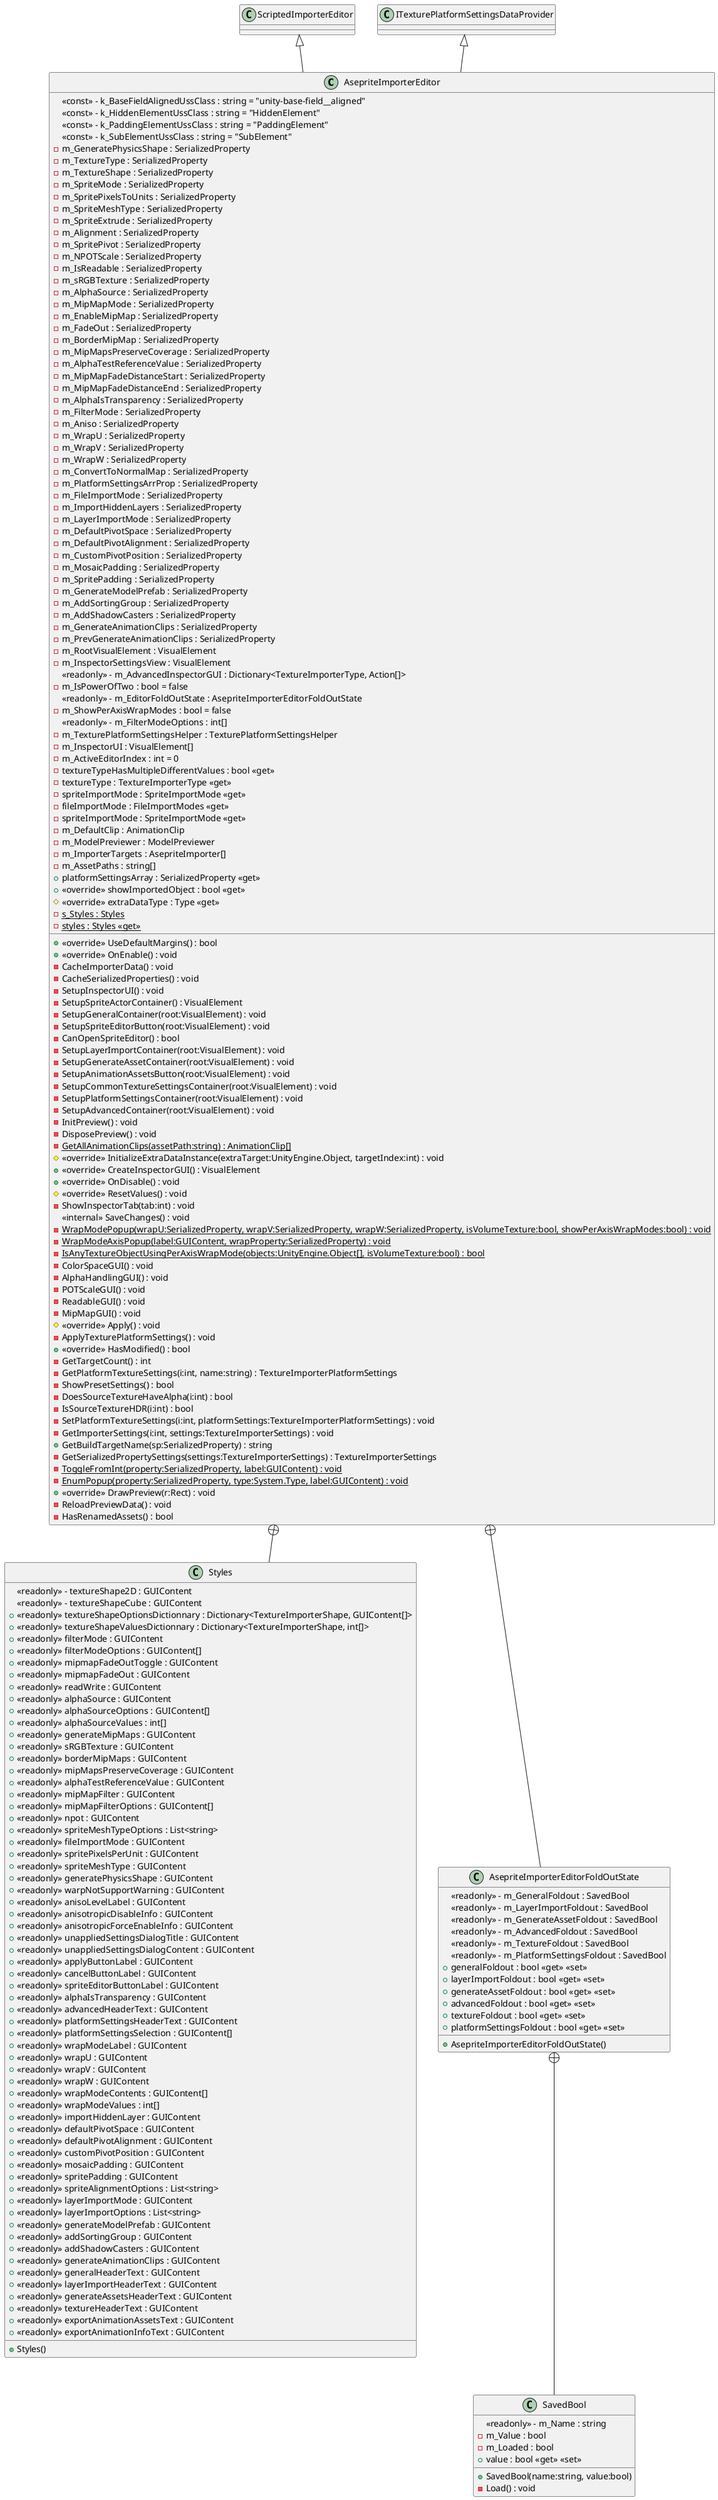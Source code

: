 @startuml
class AsepriteImporterEditor {
    <<const>> - k_BaseFieldAlignedUssClass : string = "unity-base-field__aligned"
    <<const>> - k_HiddenElementUssClass : string = "HiddenElement"
    <<const>> - k_PaddingElementUssClass : string = "PaddingElement"
    <<const>> - k_SubElementUssClass : string = "SubElement"
    - m_GeneratePhysicsShape : SerializedProperty
    - m_TextureType : SerializedProperty
    - m_TextureShape : SerializedProperty
    - m_SpriteMode : SerializedProperty
    - m_SpritePixelsToUnits : SerializedProperty
    - m_SpriteMeshType : SerializedProperty
    - m_SpriteExtrude : SerializedProperty
    - m_Alignment : SerializedProperty
    - m_SpritePivot : SerializedProperty
    - m_NPOTScale : SerializedProperty
    - m_IsReadable : SerializedProperty
    - m_sRGBTexture : SerializedProperty
    - m_AlphaSource : SerializedProperty
    - m_MipMapMode : SerializedProperty
    - m_EnableMipMap : SerializedProperty
    - m_FadeOut : SerializedProperty
    - m_BorderMipMap : SerializedProperty
    - m_MipMapsPreserveCoverage : SerializedProperty
    - m_AlphaTestReferenceValue : SerializedProperty
    - m_MipMapFadeDistanceStart : SerializedProperty
    - m_MipMapFadeDistanceEnd : SerializedProperty
    - m_AlphaIsTransparency : SerializedProperty
    - m_FilterMode : SerializedProperty
    - m_Aniso : SerializedProperty
    - m_WrapU : SerializedProperty
    - m_WrapV : SerializedProperty
    - m_WrapW : SerializedProperty
    - m_ConvertToNormalMap : SerializedProperty
    - m_PlatformSettingsArrProp : SerializedProperty
    - m_FileImportMode : SerializedProperty
    - m_ImportHiddenLayers : SerializedProperty
    - m_LayerImportMode : SerializedProperty
    - m_DefaultPivotSpace : SerializedProperty
    - m_DefaultPivotAlignment : SerializedProperty
    - m_CustomPivotPosition : SerializedProperty
    - m_MosaicPadding : SerializedProperty
    - m_SpritePadding : SerializedProperty
    - m_GenerateModelPrefab : SerializedProperty
    - m_AddSortingGroup : SerializedProperty
    - m_AddShadowCasters : SerializedProperty
    - m_GenerateAnimationClips : SerializedProperty
    - m_PrevGenerateAnimationClips : SerializedProperty
    - m_RootVisualElement : VisualElement
    - m_InspectorSettingsView : VisualElement
    <<readonly>> - m_AdvancedInspectorGUI : Dictionary<TextureImporterType, Action[]>
    - m_IsPowerOfTwo : bool = false
    <<readonly>> - m_EditorFoldOutState : AsepriteImporterEditorFoldOutState
    - m_ShowPerAxisWrapModes : bool = false
    <<readonly>> - m_FilterModeOptions : int[]
    - m_TexturePlatformSettingsHelper : TexturePlatformSettingsHelper
    - m_InspectorUI : VisualElement[]
    - m_ActiveEditorIndex : int = 0
    - textureTypeHasMultipleDifferentValues : bool <<get>>
    - textureType : TextureImporterType <<get>>
    - spriteImportMode : SpriteImportMode <<get>>
    - fileImportMode : FileImportModes <<get>>
    - spriteImportMode : SpriteImportMode <<get>>
    - m_DefaultClip : AnimationClip
    - m_ModelPreviewer : ModelPreviewer
    - m_ImporterTargets : AsepriteImporter[]
    - m_AssetPaths : string[]
    + platformSettingsArray : SerializedProperty <<get>>
    + <<override>> showImportedObject : bool <<get>>
    + <<override>> UseDefaultMargins() : bool
    + <<override>> OnEnable() : void
    - CacheImporterData() : void
    - CacheSerializedProperties() : void
    - SetupInspectorUI() : void
    - SetupSpriteActorContainer() : VisualElement
    - SetupGeneralContainer(root:VisualElement) : void
    - SetupSpriteEditorButton(root:VisualElement) : void
    - CanOpenSpriteEditor() : bool
    - SetupLayerImportContainer(root:VisualElement) : void
    - SetupGenerateAssetContainer(root:VisualElement) : void
    - SetupAnimationAssetsButton(root:VisualElement) : void
    - SetupCommonTextureSettingsContainer(root:VisualElement) : void
    - SetupPlatformSettingsContainer(root:VisualElement) : void
    - SetupAdvancedContainer(root:VisualElement) : void
    - InitPreview() : void
    - DisposePreview() : void
    {static} - GetAllAnimationClips(assetPath:string) : AnimationClip[]
    # <<override>> extraDataType : Type <<get>>
    # <<override>> InitializeExtraDataInstance(extraTarget:UnityEngine.Object, targetIndex:int) : void
    + <<override>> CreateInspectorGUI() : VisualElement
    + <<override>> OnDisable() : void
    # <<override>> ResetValues() : void
    - ShowInspectorTab(tab:int) : void
    <<internal>> SaveChanges() : void
    {static} - WrapModePopup(wrapU:SerializedProperty, wrapV:SerializedProperty, wrapW:SerializedProperty, isVolumeTexture:bool, showPerAxisWrapModes:bool) : void
    {static} - WrapModeAxisPopup(label:GUIContent, wrapProperty:SerializedProperty) : void
    {static} - IsAnyTextureObjectUsingPerAxisWrapMode(objects:UnityEngine.Object[], isVolumeTexture:bool) : bool
    - ColorSpaceGUI() : void
    - AlphaHandlingGUI() : void
    - POTScaleGUI() : void
    - ReadableGUI() : void
    - MipMapGUI() : void
    # <<override>> Apply() : void
    - ApplyTexturePlatformSettings() : void
    + <<override>> HasModified() : bool
    - GetTargetCount() : int
    - GetPlatformTextureSettings(i:int, name:string) : TextureImporterPlatformSettings
    - ShowPresetSettings() : bool
    - DoesSourceTextureHaveAlpha(i:int) : bool
    - IsSourceTextureHDR(i:int) : bool
    - SetPlatformTextureSettings(i:int, platformSettings:TextureImporterPlatformSettings) : void
    - GetImporterSettings(i:int, settings:TextureImporterSettings) : void
    + GetBuildTargetName(sp:SerializedProperty) : string
    - GetSerializedPropertySettings(settings:TextureImporterSettings) : TextureImporterSettings
    {static} - ToggleFromInt(property:SerializedProperty, label:GUIContent) : void
    {static} - EnumPopup(property:SerializedProperty, type:System.Type, label:GUIContent) : void
    + <<override>> DrawPreview(r:Rect) : void
    - ReloadPreviewData() : void
    - HasRenamedAssets() : bool
    {static} - s_Styles : Styles
    {static} - styles : Styles <<get>>
}
class Styles {
    <<readonly>> - textureShape2D : GUIContent
    <<readonly>> - textureShapeCube : GUIContent
    + <<readonly>> textureShapeOptionsDictionnary : Dictionary<TextureImporterShape, GUIContent[]>
    + <<readonly>> textureShapeValuesDictionnary : Dictionary<TextureImporterShape, int[]>
    + <<readonly>> filterMode : GUIContent
    + <<readonly>> filterModeOptions : GUIContent[]
    + <<readonly>> mipmapFadeOutToggle : GUIContent
    + <<readonly>> mipmapFadeOut : GUIContent
    + <<readonly>> readWrite : GUIContent
    + <<readonly>> alphaSource : GUIContent
    + <<readonly>> alphaSourceOptions : GUIContent[]
    + <<readonly>> alphaSourceValues : int[]
    + <<readonly>> generateMipMaps : GUIContent
    + <<readonly>> sRGBTexture : GUIContent
    + <<readonly>> borderMipMaps : GUIContent
    + <<readonly>> mipMapsPreserveCoverage : GUIContent
    + <<readonly>> alphaTestReferenceValue : GUIContent
    + <<readonly>> mipMapFilter : GUIContent
    + <<readonly>> mipMapFilterOptions : GUIContent[]
    + <<readonly>> npot : GUIContent
    + <<readonly>> spriteMeshTypeOptions : List<string>
    + <<readonly>> fileImportMode : GUIContent
    + <<readonly>> spritePixelsPerUnit : GUIContent
    + <<readonly>> spriteMeshType : GUIContent
    + <<readonly>> generatePhysicsShape : GUIContent
    + <<readonly>> warpNotSupportWarning : GUIContent
    + <<readonly>> anisoLevelLabel : GUIContent
    + <<readonly>> anisotropicDisableInfo : GUIContent
    + <<readonly>> anisotropicForceEnableInfo : GUIContent
    + <<readonly>> unappliedSettingsDialogTitle : GUIContent
    + <<readonly>> unappliedSettingsDialogContent : GUIContent
    + <<readonly>> applyButtonLabel : GUIContent
    + <<readonly>> cancelButtonLabel : GUIContent
    + <<readonly>> spriteEditorButtonLabel : GUIContent
    + <<readonly>> alphaIsTransparency : GUIContent
    + <<readonly>> advancedHeaderText : GUIContent
    + <<readonly>> platformSettingsHeaderText : GUIContent
    + <<readonly>> platformSettingsSelection : GUIContent[]
    + <<readonly>> wrapModeLabel : GUIContent
    + <<readonly>> wrapU : GUIContent
    + <<readonly>> wrapV : GUIContent
    + <<readonly>> wrapW : GUIContent
    + <<readonly>> wrapModeContents : GUIContent[]
    + <<readonly>> wrapModeValues : int[]
    + <<readonly>> importHiddenLayer : GUIContent
    + <<readonly>> defaultPivotSpace : GUIContent
    + <<readonly>> defaultPivotAlignment : GUIContent
    + <<readonly>> customPivotPosition : GUIContent
    + <<readonly>> mosaicPadding : GUIContent
    + <<readonly>> spritePadding : GUIContent
    + <<readonly>> spriteAlignmentOptions : List<string>
    + <<readonly>> layerImportMode : GUIContent
    + <<readonly>> layerImportOptions : List<string>
    + <<readonly>> generateModelPrefab : GUIContent
    + <<readonly>> addSortingGroup : GUIContent
    + <<readonly>> addShadowCasters : GUIContent
    + <<readonly>> generateAnimationClips : GUIContent
    + <<readonly>> generalHeaderText : GUIContent
    + <<readonly>> layerImportHeaderText : GUIContent
    + <<readonly>> generateAssetsHeaderText : GUIContent
    + <<readonly>> textureHeaderText : GUIContent
    + <<readonly>> exportAnimationAssetsText : GUIContent
    + <<readonly>> exportAnimationInfoText : GUIContent
    + Styles()
}
class AsepriteImporterEditorFoldOutState {
    <<readonly>> - m_GeneralFoldout : SavedBool
    <<readonly>> - m_LayerImportFoldout : SavedBool
    <<readonly>> - m_GenerateAssetFoldout : SavedBool
    <<readonly>> - m_AdvancedFoldout : SavedBool
    <<readonly>> - m_TextureFoldout : SavedBool
    <<readonly>> - m_PlatformSettingsFoldout : SavedBool
    + generalFoldout : bool <<get>> <<set>>
    + layerImportFoldout : bool <<get>> <<set>>
    + generateAssetFoldout : bool <<get>> <<set>>
    + advancedFoldout : bool <<get>> <<set>>
    + textureFoldout : bool <<get>> <<set>>
    + platformSettingsFoldout : bool <<get>> <<set>>
    + AsepriteImporterEditorFoldOutState()
}
class SavedBool {
    <<readonly>> - m_Name : string
    - m_Value : bool
    - m_Loaded : bool
    + SavedBool(name:string, value:bool)
    - Load() : void
    + value : bool <<get>> <<set>>
}
ScriptedImporterEditor <|-- AsepriteImporterEditor
ITexturePlatformSettingsDataProvider <|-- AsepriteImporterEditor
AsepriteImporterEditor +-- Styles
AsepriteImporterEditor +-- AsepriteImporterEditorFoldOutState
AsepriteImporterEditorFoldOutState +-- SavedBool
@enduml
